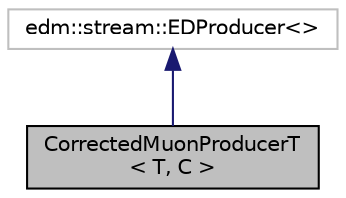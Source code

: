 digraph "CorrectedMuonProducerT&lt; T, C &gt;"
{
 // LATEX_PDF_SIZE
  edge [fontname="Helvetica",fontsize="10",labelfontname="Helvetica",labelfontsize="10"];
  node [fontname="Helvetica",fontsize="10",shape=record];
  Node1 [label="CorrectedMuonProducerT\l\< T, C \>",height=0.2,width=0.4,color="black", fillcolor="grey75", style="filled", fontcolor="black",tooltip=" "];
  Node2 -> Node1 [dir="back",color="midnightblue",fontsize="10",style="solid",fontname="Helvetica"];
  Node2 [label="edm::stream::EDProducer\<\>",height=0.2,width=0.4,color="grey75", fillcolor="white", style="filled",tooltip=" "];
}
